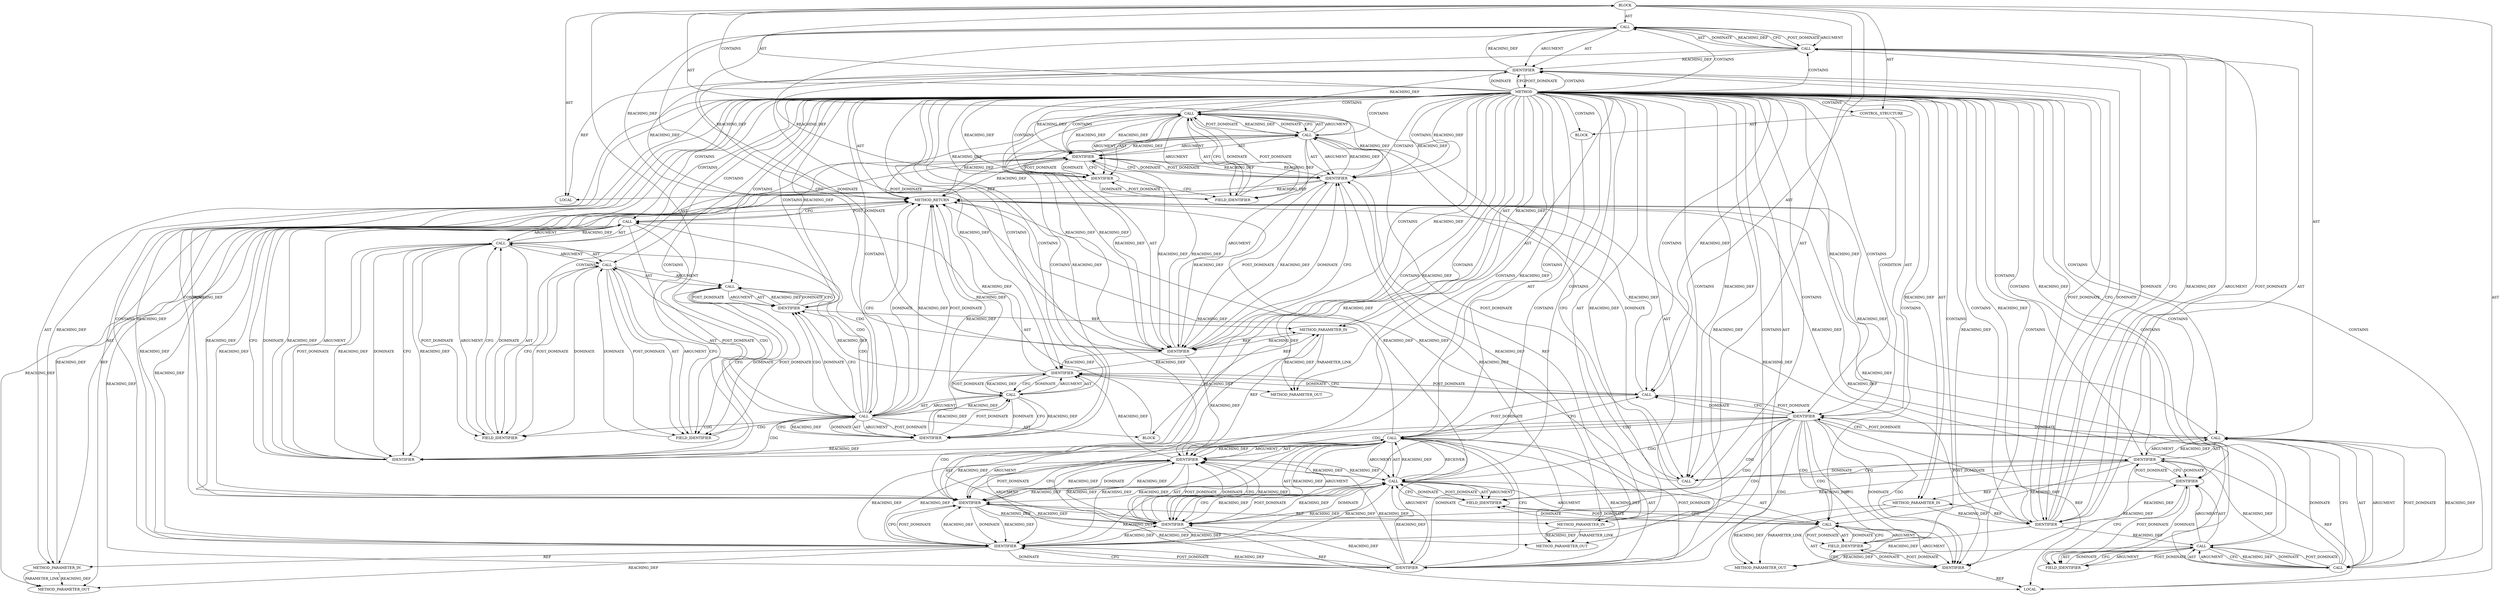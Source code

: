 digraph {
  2665 [label=BLOCK ORDER=5 ARGUMENT_INDEX=-1 CODE="{
	struct tls_offload_context_rx *rx_ctx = tls_offload_ctx_rx(tls_ctx);
	struct net_device *netdev;

	trace_tls_device_rx_resync_send(sk, seq, rcd_sn, rx_ctx->resync_type);
	rcu_read_lock();
	netdev = rcu_dereference(tls_ctx->netdev);
	if (netdev)
		netdev->tlsdev_ops->tls_dev_resync(netdev, sk, seq, rcd_sn,
						   TLS_OFFLOAD_CTX_DIR_RX);
	rcu_read_unlock();
	TLS_INC_STATS(sock_net(sk), LINUX_MIB_TLSRXDEVICERESYNC);
}" COLUMN_NUMBER=1 LINE_NUMBER=698 TYPE_FULL_NAME="void"]
  2703 [label=IDENTIFIER ORDER=1 ARGUMENT_INDEX=1 CODE="sk" COLUMN_NUMBER=2 LINE_NUMBER=709 TYPE_FULL_NAME="sock*" NAME="sk"]
  2667 [label=CALL ORDER=2 ARGUMENT_INDEX=-1 CODE="*rx_ctx = tls_offload_ctx_rx(tls_ctx)" COLUMN_NUMBER=32 METHOD_FULL_NAME="<operator>.assignment" LINE_NUMBER=699 TYPE_FULL_NAME="<empty>" DISPATCH_TYPE="STATIC_DISPATCH" SIGNATURE="" NAME="<operator>.assignment"]
  2660 [label=METHOD COLUMN_NUMBER=1 LINE_NUMBER=696 COLUMN_NUMBER_END=1 IS_EXTERNAL=false SIGNATURE="void tls_device_resync_rx (tls_context*,sock*,u32,u8*)" NAME="tls_device_resync_rx" AST_PARENT_TYPE="TYPE_DECL" AST_PARENT_FULL_NAME="tls_device.c:<global>" ORDER=32 CODE="static void tls_device_resync_rx(struct tls_context *tls_ctx,
				 struct sock *sk, u32 seq, u8 *rcd_sn)
{
	struct tls_offload_context_rx *rx_ctx = tls_offload_ctx_rx(tls_ctx);
	struct net_device *netdev;

	trace_tls_device_rx_resync_send(sk, seq, rcd_sn, rx_ctx->resync_type);
	rcu_read_lock();
	netdev = rcu_dereference(tls_ctx->netdev);
	if (netdev)
		netdev->tlsdev_ops->tls_dev_resync(netdev, sk, seq, rcd_sn,
						   TLS_OFFLOAD_CTX_DIR_RX);
	rcu_read_unlock();
	TLS_INC_STATS(sock_net(sk), LINUX_MIB_TLSRXDEVICERESYNC);
}" FULL_NAME="tls_device_resync_rx" LINE_NUMBER_END=709 FILENAME="tls_device.c"]
  2669 [label=CALL ORDER=2 ARGUMENT_INDEX=2 CODE="tls_offload_ctx_rx(tls_ctx)" COLUMN_NUMBER=42 METHOD_FULL_NAME="tls_offload_ctx_rx" LINE_NUMBER=699 TYPE_FULL_NAME="<empty>" DISPATCH_TYPE="STATIC_DISPATCH" SIGNATURE="" NAME="tls_offload_ctx_rx"]
  21339 [label=METHOD_PARAMETER_OUT ORDER=1 CODE="struct tls_context *tls_ctx" IS_VARIADIC=false COLUMN_NUMBER=34 LINE_NUMBER=696 TYPE_FULL_NAME="tls_context*" EVALUATION_STRATEGY="BY_VALUE" INDEX=1 NAME="tls_ctx"]
  2661 [label=METHOD_PARAMETER_IN ORDER=1 CODE="struct tls_context *tls_ctx" IS_VARIADIC=false COLUMN_NUMBER=34 LINE_NUMBER=696 TYPE_FULL_NAME="tls_context*" EVALUATION_STRATEGY="BY_VALUE" INDEX=1 NAME="tls_ctx"]
  2707 [label=CALL ORDER=1 ARGUMENT_INDEX=1 CODE="(sock_net(sk))->mib.tls_statistics" COLUMN_NUMBER=2 METHOD_FULL_NAME="<operator>.fieldAccess" LINE_NUMBER=709 TYPE_FULL_NAME="<empty>" DISPATCH_TYPE="STATIC_DISPATCH" SIGNATURE="" NAME="<operator>.fieldAccess"]
  2693 [label=FIELD_IDENTIFIER ORDER=2 ARGUMENT_INDEX=2 CODE="tlsdev_ops" COLUMN_NUMBER=3 LINE_NUMBER=706 CANONICAL_NAME="tlsdev_ops"]
  2696 [label=IDENTIFIER ORDER=3 ARGUMENT_INDEX=2 CODE="sk" COLUMN_NUMBER=46 LINE_NUMBER=706 TYPE_FULL_NAME="sock*" NAME="sk"]
  2672 [label=CALL ORDER=4 ARGUMENT_INDEX=-1 CODE="trace_tls_device_rx_resync_send(sk, seq, rcd_sn, rx_ctx->resync_type)" COLUMN_NUMBER=2 METHOD_FULL_NAME="trace_tls_device_rx_resync_send" LINE_NUMBER=702 TYPE_FULL_NAME="<empty>" DISPATCH_TYPE="STATIC_DISPATCH" SIGNATURE="" NAME="trace_tls_device_rx_resync_send"]
  2688 [label=BLOCK ORDER=2 ARGUMENT_INDEX=-1 CODE="<empty>" COLUMN_NUMBER=3 LINE_NUMBER=706 TYPE_FULL_NAME="void"]
  2675 [label=IDENTIFIER ORDER=3 ARGUMENT_INDEX=3 CODE="rcd_sn" COLUMN_NUMBER=43 LINE_NUMBER=702 TYPE_FULL_NAME="u8*" NAME="rcd_sn"]
  2710 [label=IDENTIFIER ORDER=1 ARGUMENT_INDEX=1 CODE="sk" COLUMN_NUMBER=2 LINE_NUMBER=709 TYPE_FULL_NAME="sock*" NAME="sk"]
  2706 [label=CALL ORDER=1 ARGUMENT_INDEX=1 CODE="SNMP_INC_STATS((sock_net(sk))->mib.tls_statistics, LINUX_MIB_TLSRXDEVICERESYNC)" COLUMN_NUMBER=2 METHOD_FULL_NAME="SNMP_INC_STATS" LINE_NUMBER=709 TYPE_FULL_NAME="<empty>" DISPATCH_TYPE="STATIC_DISPATCH" SIGNATURE="" NAME="SNMP_INC_STATS"]
  2670 [label=IDENTIFIER ORDER=1 ARGUMENT_INDEX=1 CODE="tls_ctx" COLUMN_NUMBER=61 LINE_NUMBER=699 TYPE_FULL_NAME="tls_context*" NAME="tls_ctx"]
  2697 [label=IDENTIFIER ORDER=4 ARGUMENT_INDEX=3 CODE="seq" COLUMN_NUMBER=50 LINE_NUMBER=706 TYPE_FULL_NAME="u32" NAME="seq"]
  2674 [label=IDENTIFIER ORDER=2 ARGUMENT_INDEX=2 CODE="seq" COLUMN_NUMBER=38 LINE_NUMBER=702 TYPE_FULL_NAME="u32" NAME="seq"]
  2713 [label=IDENTIFIER ORDER=2 ARGUMENT_INDEX=2 CODE="LINUX_MIB_TLSRXDEVICERESYNC" COLUMN_NUMBER=2 LINE_NUMBER=709 TYPE_FULL_NAME="ANY" NAME="LINUX_MIB_TLSRXDEVICERESYNC"]
  2663 [label=METHOD_PARAMETER_IN ORDER=3 CODE="u32 seq" IS_VARIADIC=false COLUMN_NUMBER=23 LINE_NUMBER=697 TYPE_FULL_NAME="u32" EVALUATION_STRATEGY="BY_VALUE" INDEX=3 NAME="seq"]
  21342 [label=METHOD_PARAMETER_OUT ORDER=4 CODE="u8 *rcd_sn" IS_VARIADIC=false COLUMN_NUMBER=32 LINE_NUMBER=697 TYPE_FULL_NAME="u8*" EVALUATION_STRATEGY="BY_VALUE" INDEX=4 NAME="rcd_sn"]
  2685 [label=FIELD_IDENTIFIER ORDER=2 ARGUMENT_INDEX=2 CODE="netdev" COLUMN_NUMBER=27 LINE_NUMBER=704 CANONICAL_NAME="netdev"]
  2664 [label=METHOD_PARAMETER_IN ORDER=4 CODE="u8 *rcd_sn" IS_VARIADIC=false COLUMN_NUMBER=32 LINE_NUMBER=697 TYPE_FULL_NAME="u8*" EVALUATION_STRATEGY="BY_VALUE" INDEX=4 NAME="rcd_sn"]
  2704 [label=IDENTIFIER ORDER=2 ARGUMENT_INDEX=2 CODE="LINUX_MIB_TLSRXDEVICERESYNC" COLUMN_NUMBER=2 LINE_NUMBER=709 TYPE_FULL_NAME="ANY" NAME="LINUX_MIB_TLSRXDEVICERESYNC"]
  2673 [label=IDENTIFIER ORDER=1 ARGUMENT_INDEX=1 CODE="sk" COLUMN_NUMBER=34 LINE_NUMBER=702 TYPE_FULL_NAME="sock*" NAME="sk"]
  2681 [label=IDENTIFIER ORDER=1 ARGUMENT_INDEX=1 CODE="netdev" COLUMN_NUMBER=2 LINE_NUMBER=704 TYPE_FULL_NAME="net_device*" NAME="netdev"]
  2666 [label=LOCAL ORDER=1 CODE="struct tls_offload_context_rx* rx_ctx" COLUMN_NUMBER=32 LINE_NUMBER=699 TYPE_FULL_NAME="tls_offload_context_rx*" NAME="rx_ctx"]
  2702 [label=CALL ORDER=1 ARGUMENT_INDEX=1 CODE="sock_net(sk)" COLUMN_NUMBER=2 METHOD_FULL_NAME="sock_net" LINE_NUMBER=709 TYPE_FULL_NAME="<empty>" DISPATCH_TYPE="STATIC_DISPATCH" SIGNATURE="" NAME="sock_net"]
  2714 [label=METHOD_RETURN ORDER=6 CODE="RET" COLUMN_NUMBER=1 LINE_NUMBER=696 TYPE_FULL_NAME="void" EVALUATION_STRATEGY="BY_VALUE"]
  2709 [label=CALL ORDER=1 ARGUMENT_INDEX=1 CODE="sock_net(sk)" COLUMN_NUMBER=2 METHOD_FULL_NAME="sock_net" LINE_NUMBER=709 TYPE_FULL_NAME="<empty>" DISPATCH_TYPE="STATIC_DISPATCH" SIGNATURE="" NAME="sock_net"]
  21341 [label=METHOD_PARAMETER_OUT ORDER=3 CODE="u32 seq" IS_VARIADIC=false COLUMN_NUMBER=23 LINE_NUMBER=697 TYPE_FULL_NAME="u32" EVALUATION_STRATEGY="BY_VALUE" INDEX=3 NAME="seq"]
  2671 [label=LOCAL ORDER=3 CODE="struct net_device* netdev" COLUMN_NUMBER=20 LINE_NUMBER=700 TYPE_FULL_NAME="net_device*" NAME="netdev"]
  2684 [label=IDENTIFIER ORDER=1 ARGUMENT_INDEX=1 CODE="tls_ctx" COLUMN_NUMBER=27 LINE_NUMBER=704 TYPE_FULL_NAME="tls_context*" NAME="tls_ctx"]
  2682 [label=CALL ORDER=2 ARGUMENT_INDEX=2 CODE="rcu_dereference(tls_ctx->netdev)" COLUMN_NUMBER=11 METHOD_FULL_NAME="rcu_dereference" LINE_NUMBER=704 TYPE_FULL_NAME="<empty>" DISPATCH_TYPE="STATIC_DISPATCH" SIGNATURE="" NAME="rcu_dereference"]
  2679 [label=CALL ORDER=5 ARGUMENT_INDEX=-1 CODE="rcu_read_lock()" COLUMN_NUMBER=2 METHOD_FULL_NAME="rcu_read_lock" LINE_NUMBER=703 TYPE_FULL_NAME="<empty>" DISPATCH_TYPE="STATIC_DISPATCH" SIGNATURE="" NAME="rcu_read_lock"]
  2698 [label=IDENTIFIER ORDER=5 ARGUMENT_INDEX=4 CODE="rcd_sn" COLUMN_NUMBER=55 LINE_NUMBER=706 TYPE_FULL_NAME="u8*" NAME="rcd_sn"]
  2701 [label=CALL ORDER=9 ARGUMENT_INDEX=-1 CODE="TLS_INC_STATS(sock_net(sk), LINUX_MIB_TLSRXDEVICERESYNC)" COLUMN_NUMBER=2 METHOD_FULL_NAME="tls.h:49:50:TLS_INC_STATS:2" LINE_NUMBER=709 TYPE_FULL_NAME="ANY" DISPATCH_TYPE="INLINED" SIGNATURE="" NAME="TLS_INC_STATS"]
  2711 [label=FIELD_IDENTIFIER ORDER=2 ARGUMENT_INDEX=2 CODE="mib" COLUMN_NUMBER=2 LINE_NUMBER=709 CANONICAL_NAME="mib"]
  2686 [label=CONTROL_STRUCTURE CONTROL_STRUCTURE_TYPE="IF" ORDER=7 PARSER_TYPE_NAME="CASTIfStatement" ARGUMENT_INDEX=-1 CODE="if (netdev)" COLUMN_NUMBER=2 LINE_NUMBER=705]
  2662 [label=METHOD_PARAMETER_IN ORDER=2 CODE="struct sock *sk" IS_VARIADIC=false COLUMN_NUMBER=6 LINE_NUMBER=697 TYPE_FULL_NAME="sock*" EVALUATION_STRATEGY="BY_VALUE" INDEX=2 NAME="sk"]
  21340 [label=METHOD_PARAMETER_OUT ORDER=2 CODE="struct sock *sk" IS_VARIADIC=false COLUMN_NUMBER=6 LINE_NUMBER=697 TYPE_FULL_NAME="sock*" EVALUATION_STRATEGY="BY_VALUE" INDEX=2 NAME="sk"]
  2692 [label=IDENTIFIER ORDER=1 ARGUMENT_INDEX=1 CODE="netdev" COLUMN_NUMBER=3 LINE_NUMBER=706 TYPE_FULL_NAME="net_device*" NAME="netdev"]
  2668 [label=IDENTIFIER ORDER=1 ARGUMENT_INDEX=1 CODE="rx_ctx" COLUMN_NUMBER=33 LINE_NUMBER=699 TYPE_FULL_NAME="tls_offload_context_rx*" NAME="rx_ctx"]
  2712 [label=FIELD_IDENTIFIER ORDER=2 ARGUMENT_INDEX=2 CODE="tls_statistics" COLUMN_NUMBER=2 LINE_NUMBER=709 CANONICAL_NAME="tls_statistics"]
  2677 [label=IDENTIFIER ORDER=1 ARGUMENT_INDEX=1 CODE="rx_ctx" COLUMN_NUMBER=51 LINE_NUMBER=702 TYPE_FULL_NAME="tls_offload_context_rx*" NAME="rx_ctx"]
  2695 [label=IDENTIFIER ORDER=2 ARGUMENT_INDEX=1 CODE="netdev" COLUMN_NUMBER=38 LINE_NUMBER=706 TYPE_FULL_NAME="net_device*" NAME="netdev"]
  2691 [label=CALL ORDER=1 ARGUMENT_INDEX=1 CODE="netdev->tlsdev_ops" COLUMN_NUMBER=3 METHOD_FULL_NAME="<operator>.indirectFieldAccess" LINE_NUMBER=706 TYPE_FULL_NAME="<empty>" DISPATCH_TYPE="STATIC_DISPATCH" SIGNATURE="" NAME="<operator>.indirectFieldAccess"]
  2680 [label=CALL ORDER=6 ARGUMENT_INDEX=-1 CODE="netdev = rcu_dereference(tls_ctx->netdev)" COLUMN_NUMBER=2 METHOD_FULL_NAME="<operator>.assignment" LINE_NUMBER=704 TYPE_FULL_NAME="<empty>" DISPATCH_TYPE="STATIC_DISPATCH" SIGNATURE="" NAME="<operator>.assignment"]
  2694 [label=FIELD_IDENTIFIER ORDER=2 ARGUMENT_INDEX=2 CODE="tls_dev_resync" COLUMN_NUMBER=3 LINE_NUMBER=706 CANONICAL_NAME="tls_dev_resync"]
  2676 [label=CALL ORDER=4 ARGUMENT_INDEX=4 CODE="rx_ctx->resync_type" COLUMN_NUMBER=51 METHOD_FULL_NAME="<operator>.indirectFieldAccess" LINE_NUMBER=702 TYPE_FULL_NAME="<empty>" DISPATCH_TYPE="STATIC_DISPATCH" SIGNATURE="" NAME="<operator>.indirectFieldAccess"]
  2687 [label=IDENTIFIER ORDER=1 ARGUMENT_INDEX=-1 CODE="netdev" COLUMN_NUMBER=6 LINE_NUMBER=705 TYPE_FULL_NAME="net_device*" NAME="netdev"]
  2683 [label=CALL ORDER=1 ARGUMENT_INDEX=1 CODE="tls_ctx->netdev" COLUMN_NUMBER=27 METHOD_FULL_NAME="<operator>.indirectFieldAccess" LINE_NUMBER=704 TYPE_FULL_NAME="<empty>" DISPATCH_TYPE="STATIC_DISPATCH" SIGNATURE="" NAME="<operator>.indirectFieldAccess"]
  2708 [label=CALL ORDER=1 ARGUMENT_INDEX=1 CODE="(sock_net(sk))->mib" COLUMN_NUMBER=2 METHOD_FULL_NAME="<operator>.indirectFieldAccess" LINE_NUMBER=709 TYPE_FULL_NAME="<empty>" DISPATCH_TYPE="STATIC_DISPATCH" SIGNATURE="" NAME="<operator>.indirectFieldAccess"]
  2700 [label=CALL ORDER=8 ARGUMENT_INDEX=-1 CODE="rcu_read_unlock()" COLUMN_NUMBER=2 METHOD_FULL_NAME="rcu_read_unlock" LINE_NUMBER=708 TYPE_FULL_NAME="<empty>" DISPATCH_TYPE="STATIC_DISPATCH" SIGNATURE="" NAME="rcu_read_unlock"]
  2699 [label=IDENTIFIER ORDER=6 ARGUMENT_INDEX=5 CODE="TLS_OFFLOAD_CTX_DIR_RX" COLUMN_NUMBER=10 LINE_NUMBER=707 TYPE_FULL_NAME="ANY" NAME="TLS_OFFLOAD_CTX_DIR_RX"]
  2705 [label=BLOCK ORDER=3 ARGUMENT_INDEX=1 CODE="<empty>" TYPE_FULL_NAME="void"]
  2678 [label=FIELD_IDENTIFIER ORDER=2 ARGUMENT_INDEX=2 CODE="resync_type" COLUMN_NUMBER=51 LINE_NUMBER=702 CANONICAL_NAME="resync_type"]
  2690 [label=CALL ORDER=1 ARGUMENT_INDEX=0 CODE="netdev->tlsdev_ops->tls_dev_resync" COLUMN_NUMBER=3 METHOD_FULL_NAME="<operator>.indirectFieldAccess" LINE_NUMBER=706 TYPE_FULL_NAME="<empty>" DISPATCH_TYPE="STATIC_DISPATCH" SIGNATURE="" NAME="<operator>.indirectFieldAccess"]
  2689 [label=CALL ORDER=1 ARGUMENT_INDEX=1 CODE="netdev->tlsdev_ops->tls_dev_resync(netdev, sk, seq, rcd_sn,
						   TLS_OFFLOAD_CTX_DIR_RX)" COLUMN_NUMBER=3 METHOD_FULL_NAME="tls_dev_resync" LINE_NUMBER=706 TYPE_FULL_NAME="<empty>" DISPATCH_TYPE="STATIC_DISPATCH" SIGNATURE="" NAME="tls_dev_resync"]
  2660 -> 2677 [label=REACHING_DEF VARIABLE=""]
  2664 -> 2675 [label=REACHING_DEF VARIABLE="rcd_sn"]
  2660 -> 2698 [label=REACHING_DEF VARIABLE=""]
  2660 -> 2678 [label=CONTAINS ]
  2660 -> 2711 [label=CONTAINS ]
  2679 -> 2681 [label=CFG ]
  2684 -> 2681 [label=POST_DOMINATE ]
  2694 -> 2691 [label=POST_DOMINATE ]
  2660 -> 2679 [label=REACHING_DEF VARIABLE=""]
  2686 -> 2687 [label=AST ]
  2687 -> 2680 [label=POST_DOMINATE ]
  2701 -> 2705 [label=AST ]
  2699 -> 2696 [label=REACHING_DEF VARIABLE="TLS_OFFLOAD_CTX_DIR_RX"]
  2669 -> 2667 [label=DOMINATE ]
  2662 -> 21340 [label=PARAMETER_LINK ]
  2693 -> 2692 [label=POST_DOMINATE ]
  2683 -> 21339 [label=REACHING_DEF VARIABLE="tls_ctx->netdev"]
  2694 -> 2690 [label=CFG ]
  2673 -> 2672 [label=REACHING_DEF VARIABLE="sk"]
  2695 -> 2690 [label=REACHING_DEF VARIABLE="netdev"]
  2681 -> 2680 [label=REACHING_DEF VARIABLE="netdev"]
  2701 -> 2702 [label=AST ]
  2660 -> 2695 [label=REACHING_DEF VARIABLE=""]
  2680 -> 2714 [label=REACHING_DEF VARIABLE="netdev = rcu_dereference(tls_ctx->netdev)"]
  2675 -> 2674 [label=POST_DOMINATE ]
  2680 -> 2681 [label=AST ]
  2687 -> 2695 [label=CDG ]
  2692 -> 2693 [label=CFG ]
  2675 -> 2674 [label=REACHING_DEF VARIABLE="rcd_sn"]
  2668 -> 2666 [label=REF ]
  2660 -> 2670 [label=CONTAINS ]
  2707 -> 2706 [label=REACHING_DEF VARIABLE="(sock_net(sk))->mib.tls_statistics"]
  2681 -> 2684 [label=CFG ]
  2702 -> 2704 [label=CFG ]
  2714 -> 2706 [label=POST_DOMINATE ]
  2696 -> 2697 [label=CFG ]
  2682 -> 2683 [label=POST_DOMINATE ]
  2660 -> 2689 [label=CONTAINS ]
  2691 -> 2694 [label=CFG ]
  2695 -> 2697 [label=REACHING_DEF VARIABLE="netdev"]
  2670 -> 2669 [label=DOMINATE ]
  2676 -> 2677 [label=AST ]
  2674 -> 21341 [label=REACHING_DEF VARIABLE="seq"]
  2673 -> 2703 [label=REACHING_DEF VARIABLE="sk"]
  2704 -> 2702 [label=REACHING_DEF VARIABLE="LINUX_MIB_TLSRXDEVICERESYNC"]
  2663 -> 21341 [label=PARAMETER_LINK ]
  2706 -> 2707 [label=AST ]
  2708 -> 2711 [label=ARGUMENT ]
  2670 -> 2683 [label=REACHING_DEF VARIABLE="tls_ctx"]
  2708 -> 2709 [label=AST ]
  2691 -> 2692 [label=AST ]
  2696 -> 2690 [label=REACHING_DEF VARIABLE="sk"]
  2689 -> 2690 [label=AST ]
  2660 -> 2700 [label=REACHING_DEF VARIABLE=""]
  2682 -> 2683 [label=AST ]
  2706 -> 2714 [label=CFG ]
  2660 -> 2686 [label=CONTAINS ]
  2707 -> 2712 [label=AST ]
  2689 -> 2714 [label=REACHING_DEF VARIABLE="netdev->tlsdev_ops->tls_dev_resync(netdev, sk, seq, rcd_sn,
						   TLS_OFFLOAD_CTX_DIR_RX)"]
  2660 -> 2675 [label=CONTAINS ]
  2660 -> 2696 [label=CONTAINS ]
  2706 -> 2713 [label=ARGUMENT ]
  2676 -> 2672 [label=REACHING_DEF VARIABLE="rx_ctx->resync_type"]
  2706 -> 2713 [label=AST ]
  2660 -> 2664 [label=REACHING_DEF VARIABLE=""]
  2674 -> 2675 [label=REACHING_DEF VARIABLE="seq"]
  2687 -> 2700 [label=DOMINATE ]
  2672 -> 2676 [label=AST ]
  2669 -> 2667 [label=REACHING_DEF VARIABLE="tls_offload_ctx_rx(tls_ctx)"]
  2667 -> 2668 [label=AST ]
  2712 -> 2708 [label=POST_DOMINATE ]
  2687 -> 2700 [label=CFG ]
  2660 -> 2709 [label=CONTAINS ]
  2660 -> 2680 [label=CONTAINS ]
  2660 -> 2704 [label=CONTAINS ]
  2660 -> 2683 [label=CONTAINS ]
  2704 -> 2702 [label=POST_DOMINATE ]
  2697 -> 2698 [label=DOMINATE ]
  2692 -> 2671 [label=REF ]
  2660 -> 2697 [label=CONTAINS ]
  2660 -> 2668 [label=CONTAINS ]
  2677 -> 2675 [label=POST_DOMINATE ]
  2660 -> 2676 [label=CONTAINS ]
  2689 -> 2699 [label=ARGUMENT ]
  2701 -> 2704 [label=POST_DOMINATE ]
  2665 -> 2700 [label=AST ]
  2693 -> 2691 [label=DOMINATE ]
  2669 -> 2670 [label=ARGUMENT ]
  2660 -> 2703 [label=CONTAINS ]
  2681 -> 2692 [label=REACHING_DEF VARIABLE="netdev"]
  2660 -> 2705 [label=CONTAINS ]
  2680 -> 2687 [label=DOMINATE ]
  2713 -> 2707 [label=POST_DOMINATE ]
  2696 -> 2695 [label=REACHING_DEF VARIABLE="sk"]
  2674 -> 2675 [label=CFG ]
  2664 -> 21342 [label=REACHING_DEF VARIABLE="rcd_sn"]
  2675 -> 2698 [label=REACHING_DEF VARIABLE="rcd_sn"]
  2660 -> 2663 [label=AST ]
  2660 -> 2713 [label=REACHING_DEF VARIABLE=""]
  2690 -> 2695 [label=CFG ]
  2676 -> 2672 [label=DOMINATE ]
  2707 -> 2712 [label=POST_DOMINATE ]
  2689 -> 2695 [label=ARGUMENT ]
  2704 -> 2701 [label=CFG ]
  2660 -> 2692 [label=CONTAINS ]
  2681 -> 2684 [label=DOMINATE ]
  2703 -> 2702 [label=REACHING_DEF VARIABLE="sk"]
  2675 -> 2714 [label=REACHING_DEF VARIABLE="rcd_sn"]
  2699 -> 2697 [label=REACHING_DEF VARIABLE="TLS_OFFLOAD_CTX_DIR_RX"]
  2696 -> 2703 [label=REACHING_DEF VARIABLE="sk"]
  2689 -> 2696 [label=ARGUMENT ]
  2699 -> 2689 [label=DOMINATE ]
  2700 -> 2714 [label=REACHING_DEF VARIABLE="rcu_read_unlock()"]
  2672 -> 2674 [label=AST ]
  2670 -> 2714 [label=REACHING_DEF VARIABLE="tls_ctx"]
  2685 -> 2684 [label=POST_DOMINATE ]
  2667 -> 2673 [label=CFG ]
  2676 -> 2674 [label=REACHING_DEF VARIABLE="rx_ctx->resync_type"]
  2660 -> 2674 [label=REACHING_DEF VARIABLE=""]
  2661 -> 2670 [label=REACHING_DEF VARIABLE="tls_ctx"]
  2714 -> 2701 [label=POST_DOMINATE ]
  2673 -> 2675 [label=REACHING_DEF VARIABLE="sk"]
  2675 -> 2664 [label=REF ]
  2690 -> 2697 [label=REACHING_DEF VARIABLE="netdev->tlsdev_ops->tls_dev_resync"]
  2697 -> 2689 [label=REACHING_DEF VARIABLE="seq"]
  2670 -> 2684 [label=REACHING_DEF VARIABLE="tls_ctx"]
  2662 -> 21340 [label=REACHING_DEF VARIABLE="sk"]
  2660 -> 2690 [label=CONTAINS ]
  2660 -> 2665 [label=CONTAINS ]
  2676 -> 2672 [label=CFG ]
  2702 -> 2703 [label=ARGUMENT ]
  2703 -> 2702 [label=CFG ]
  2687 -> 2693 [label=CDG ]
  2683 -> 2682 [label=CFG ]
  2676 -> 2678 [label=POST_DOMINATE ]
  2712 -> 2707 [label=CFG ]
  2679 -> 2714 [label=REACHING_DEF VARIABLE="rcu_read_lock()"]
  2695 -> 2714 [label=REACHING_DEF VARIABLE="netdev"]
  2698 -> 2697 [label=POST_DOMINATE ]
  2667 -> 2673 [label=DOMINATE ]
  2687 -> 2671 [label=REF ]
  2695 -> 2696 [label=DOMINATE ]
  2687 -> 2692 [label=DOMINATE ]
  2684 -> 2685 [label=CFG ]
  2698 -> 2696 [label=REACHING_DEF VARIABLE="rcd_sn"]
  2684 -> 2685 [label=DOMINATE ]
  2683 -> 2685 [label=ARGUMENT ]
  2660 -> 2665 [label=AST ]
  2660 -> 2699 [label=REACHING_DEF VARIABLE=""]
  2713 -> 2706 [label=CFG ]
  2687 -> 2699 [label=CDG ]
  2674 -> 2714 [label=REACHING_DEF VARIABLE="seq"]
  2682 -> 2680 [label=REACHING_DEF VARIABLE="rcu_dereference(tls_ctx->netdev)"]
  2689 -> 2690 [label=RECEIVER ]
  2704 -> 2714 [label=REACHING_DEF VARIABLE="LINUX_MIB_TLSRXDEVICERESYNC"]
  2673 -> 2674 [label=DOMINATE ]
  2702 -> 2701 [label=REACHING_DEF VARIABLE="sock_net(sk)"]
  2665 -> 2701 [label=AST ]
  2695 -> 2698 [label=REACHING_DEF VARIABLE="netdev"]
  2711 -> 2708 [label=CFG ]
  2709 -> 2711 [label=CFG ]
  2689 -> 2699 [label=AST ]
  2689 -> 2697 [label=ARGUMENT ]
  2660 -> 2697 [label=REACHING_DEF VARIABLE=""]
  2697 -> 2698 [label=REACHING_DEF VARIABLE="seq"]
  2660 -> 2712 [label=CONTAINS ]
  2660 -> 21342 [label=AST ]
  2660 -> 2670 [label=REACHING_DEF VARIABLE=""]
  2696 -> 2689 [label=REACHING_DEF VARIABLE="sk"]
  2674 -> 2663 [label=REF ]
  2699 -> 2690 [label=REACHING_DEF VARIABLE="TLS_OFFLOAD_CTX_DIR_RX"]
  2690 -> 2695 [label=REACHING_DEF VARIABLE="netdev->tlsdev_ops->tls_dev_resync"]
  2670 -> 21339 [label=REACHING_DEF VARIABLE="tls_ctx"]
  2667 -> 2669 [label=POST_DOMINATE ]
  2703 -> 2700 [label=POST_DOMINATE ]
  2683 -> 2684 [label=ARGUMENT ]
  2660 -> 2685 [label=CONTAINS ]
  2670 -> 2669 [label=CFG ]
  2701 -> 2714 [label=CFG ]
  2667 -> 2669 [label=ARGUMENT ]
  2697 -> 2698 [label=CFG ]
  2683 -> 2685 [label=POST_DOMINATE ]
  2660 -> 2673 [label=REACHING_DEF VARIABLE=""]
  2704 -> 2701 [label=REACHING_DEF VARIABLE="LINUX_MIB_TLSRXDEVICERESYNC"]
  2660 -> 2669 [label=CONTAINS ]
  2696 -> 2697 [label=REACHING_DEF VARIABLE="sk"]
  2673 -> 2676 [label=REACHING_DEF VARIABLE="sk"]
  2672 -> 2675 [label=ARGUMENT ]
  2701 -> 2710 [label=CDG ]
  2660 -> 2701 [label=CONTAINS ]
  2690 -> 2691 [label=ARGUMENT ]
  2668 -> 2667 [label=REACHING_DEF VARIABLE="rx_ctx"]
  2660 -> 2662 [label=AST ]
  2660 -> 21341 [label=AST ]
  2701 -> 2710 [label=DOMINATE ]
  2680 -> 2682 [label=AST ]
  2676 -> 2673 [label=REACHING_DEF VARIABLE="rx_ctx->resync_type"]
  2701 -> 2714 [label=DOMINATE ]
  2672 -> 2676 [label=ARGUMENT ]
  2687 -> 2692 [label=CDG ]
  2682 -> 2681 [label=REACHING_DEF VARIABLE="rcu_dereference(tls_ctx->netdev)"]
  2677 -> 2678 [label=CFG ]
  2660 -> 2674 [label=CONTAINS ]
  2699 -> 2714 [label=REACHING_DEF VARIABLE="TLS_OFFLOAD_CTX_DIR_RX"]
  2687 -> 2694 [label=CDG ]
  2665 -> 2672 [label=AST ]
  2660 -> 2692 [label=REACHING_DEF VARIABLE=""]
  2683 -> 2714 [label=REACHING_DEF VARIABLE="tls_ctx->netdev"]
  2696 -> 2695 [label=POST_DOMINATE ]
  2665 -> 2680 [label=AST ]
  2670 -> 2668 [label=POST_DOMINATE ]
  2665 -> 2686 [label=AST ]
  2660 -> 2703 [label=REACHING_DEF VARIABLE=""]
  2680 -> 2682 [label=ARGUMENT ]
  2697 -> 2696 [label=REACHING_DEF VARIABLE="seq"]
  2673 -> 2696 [label=REACHING_DEF VARIABLE="sk"]
  2675 -> 21342 [label=REACHING_DEF VARIABLE="rcd_sn"]
  2686 -> 2688 [label=AST ]
  2690 -> 2689 [label=REACHING_DEF VARIABLE="netdev->tlsdev_ops->tls_dev_resync"]
  2660 -> 2662 [label=REACHING_DEF VARIABLE=""]
  2661 -> 21339 [label=PARAMETER_LINK ]
  2707 -> 2708 [label=ARGUMENT ]
  2697 -> 2663 [label=REF ]
  2713 -> 2707 [label=REACHING_DEF VARIABLE="LINUX_MIB_TLSRXDEVICERESYNC"]
  2672 -> 2673 [label=AST ]
  2691 -> 2693 [label=ARGUMENT ]
  2665 -> 2667 [label=AST ]
  2695 -> 2690 [label=POST_DOMINATE ]
  2698 -> 21342 [label=REACHING_DEF VARIABLE="rcd_sn"]
  2683 -> 2682 [label=DOMINATE ]
  2703 -> 2702 [label=DOMINATE ]
  2682 -> 2680 [label=DOMINATE ]
  2660 -> 2675 [label=REACHING_DEF VARIABLE=""]
  2690 -> 2691 [label=AST ]
  2680 -> 2681 [label=ARGUMENT ]
  2678 -> 2676 [label=CFG ]
  2660 -> 2687 [label=REACHING_DEF VARIABLE=""]
  2710 -> 2662 [label=REF ]
  2675 -> 2676 [label=REACHING_DEF VARIABLE="rcd_sn"]
  2660 -> 2708 [label=CONTAINS ]
  2669 -> 2714 [label=REACHING_DEF VARIABLE="tls_offload_ctx_rx(tls_ctx)"]
  2660 -> 2707 [label=CONTAINS ]
  2669 -> 2667 [label=CFG ]
  2703 -> 2714 [label=REACHING_DEF VARIABLE="sk"]
  2701 -> 2704 [label=AST ]
  2690 -> 2695 [label=DOMINATE ]
  2679 -> 2672 [label=POST_DOMINATE ]
  2665 -> 2666 [label=AST ]
  2690 -> 2696 [label=REACHING_DEF VARIABLE="netdev->tlsdev_ops->tls_dev_resync"]
  2670 -> 2661 [label=REF ]
  2675 -> 2677 [label=DOMINATE ]
  2660 -> 2661 [label=REACHING_DEF VARIABLE=""]
  2660 -> 2699 [label=CONTAINS ]
  2709 -> 2710 [label=POST_DOMINATE ]
  2705 -> 2706 [label=AST ]
  2660 -> 2673 [label=CONTAINS ]
  2703 -> 2662 [label=REF ]
  2664 -> 21342 [label=PARAMETER_LINK ]
  2683 -> 2684 [label=AST ]
  2696 -> 2698 [label=REACHING_DEF VARIABLE="sk"]
  2660 -> 2702 [label=CONTAINS ]
  2687 -> 2690 [label=CDG ]
  2673 -> 2674 [label=CFG ]
  2701 -> 2713 [label=CDG ]
  2660 -> 21339 [label=AST ]
  2711 -> 2708 [label=DOMINATE ]
  2710 -> 2709 [label=REACHING_DEF VARIABLE="sk"]
  2701 -> 2712 [label=CDG ]
  2689 -> 2698 [label=AST ]
  2669 -> 2670 [label=POST_DOMINATE ]
  2660 -> 2672 [label=CONTAINS ]
  2689 -> 2700 [label=CFG ]
  2698 -> 2690 [label=REACHING_DEF VARIABLE="rcd_sn"]
  2698 -> 2695 [label=REACHING_DEF VARIABLE="rcd_sn"]
  2660 -> 2691 [label=CONTAINS ]
  2695 -> 2696 [label=CFG ]
  2690 -> 2698 [label=REACHING_DEF VARIABLE="netdev->tlsdev_ops->tls_dev_resync"]
  2660 -> 2704 [label=REACHING_DEF VARIABLE=""]
  2698 -> 2699 [label=DOMINATE ]
  2700 -> 2703 [label=DOMINATE ]
  2685 -> 2683 [label=DOMINATE ]
  2673 -> 2674 [label=REACHING_DEF VARIABLE="sk"]
  2712 -> 2707 [label=DOMINATE ]
  2660 -> 2661 [label=AST ]
  2701 -> 2707 [label=CDG ]
  2687 -> 2692 [label=CFG ]
  2708 -> 2712 [label=CFG ]
  2672 -> 2673 [label=ARGUMENT ]
  2660 -> 2684 [label=CONTAINS ]
  2675 -> 2677 [label=CFG ]
  2660 -> 2684 [label=REACHING_DEF VARIABLE=""]
  2691 -> 2694 [label=DOMINATE ]
  2660 -> 2668 [label=DOMINATE ]
  2682 -> 2714 [label=REACHING_DEF VARIABLE="rcu_dereference(tls_ctx->netdev)"]
  2703 -> 21340 [label=REACHING_DEF VARIABLE="sk"]
  2702 -> 2703 [label=AST ]
  2707 -> 2713 [label=DOMINATE ]
  2709 -> 2710 [label=ARGUMENT ]
  2702 -> 2704 [label=REACHING_DEF VARIABLE="sock_net(sk)"]
  2698 -> 2714 [label=REACHING_DEF VARIABLE="rcd_sn"]
  2713 -> 2706 [label=DOMINATE ]
  2660 -> 2679 [label=CONTAINS ]
  2678 -> 2676 [label=DOMINATE ]
  2660 -> 2693 [label=CONTAINS ]
  2710 -> 2709 [label=DOMINATE ]
  2704 -> 2713 [label=REACHING_DEF VARIABLE="LINUX_MIB_TLSRXDEVICERESYNC"]
  2701 -> 2704 [label=ARGUMENT ]
  2698 -> 2664 [label=REF ]
  2676 -> 2675 [label=REACHING_DEF VARIABLE="rx_ctx->resync_type"]
  2660 -> 2682 [label=CONTAINS ]
  2687 -> 2698 [label=CDG ]
  2675 -> 2673 [label=REACHING_DEF VARIABLE="rcd_sn"]
  2695 -> 2689 [label=REACHING_DEF VARIABLE="netdev"]
  2682 -> 2680 [label=CFG ]
  2660 -> 2696 [label=REACHING_DEF VARIABLE=""]
  2676 -> 2677 [label=ARGUMENT ]
  2697 -> 2696 [label=POST_DOMINATE ]
  2699 -> 2689 [label=CFG ]
  2660 -> 2694 [label=CONTAINS ]
  2708 -> 2709 [label=ARGUMENT ]
  2660 -> 2710 [label=CONTAINS ]
  2674 -> 2676 [label=REACHING_DEF VARIABLE="seq"]
  2708 -> 2711 [label=POST_DOMINATE ]
  2674 -> 2697 [label=REACHING_DEF VARIABLE="seq"]
  2689 -> 2696 [label=AST ]
  2701 -> 2711 [label=CDG ]
  2668 -> 2676 [label=REACHING_DEF VARIABLE="rx_ctx"]
  2667 -> 2669 [label=AST ]
  2681 -> 2679 [label=POST_DOMINATE ]
  2699 -> 2689 [label=REACHING_DEF VARIABLE="TLS_OFFLOAD_CTX_DIR_RX"]
  2661 -> 21339 [label=REACHING_DEF VARIABLE="tls_ctx"]
  2674 -> 2673 [label=POST_DOMINATE ]
  2665 -> 2671 [label=AST ]
  2701 -> 2708 [label=CDG ]
  2663 -> 2674 [label=REACHING_DEF VARIABLE="seq"]
  2668 -> 2714 [label=REACHING_DEF VARIABLE="rx_ctx"]
  2660 -> 2700 [label=CONTAINS ]
  2660 -> 2681 [label=CONTAINS ]
  2672 -> 2674 [label=ARGUMENT ]
  2684 -> 2661 [label=REF ]
  2663 -> 21341 [label=REACHING_DEF VARIABLE="seq"]
  2696 -> 2697 [label=DOMINATE ]
  2702 -> 2714 [label=REACHING_DEF VARIABLE="sock_net(sk)"]
  2672 -> 2679 [label=CFG ]
  2709 -> 2710 [label=AST ]
  2691 -> 2692 [label=ARGUMENT ]
  2672 -> 2676 [label=POST_DOMINATE ]
  2672 -> 2714 [label=REACHING_DEF VARIABLE="trace_tls_device_rx_resync_send(sk, seq, rcd_sn, rx_ctx->resync_type)"]
  2690 -> 2694 [label=POST_DOMINATE ]
  2668 -> 2677 [label=REACHING_DEF VARIABLE="rx_ctx"]
  2689 -> 2698 [label=ARGUMENT ]
  2677 -> 2666 [label=REF ]
  2692 -> 2693 [label=DOMINATE ]
  2687 -> 2691 [label=CDG ]
  2660 -> 21340 [label=AST ]
  2660 -> 2688 [label=CONTAINS ]
  2686 -> 2687 [label=CONDITION ]
  2680 -> 2687 [label=CFG ]
  2693 -> 2691 [label=CFG ]
  2668 -> 2670 [label=CFG ]
  2660 -> 2668 [label=CFG ]
  2674 -> 2672 [label=REACHING_DEF VARIABLE="seq"]
  2699 -> 2698 [label=POST_DOMINATE ]
  2695 -> 2671 [label=REF ]
  2687 -> 2696 [label=CDG ]
  2660 -> 2706 [label=CONTAINS ]
  2660 -> 2677 [label=CONTAINS ]
  2701 -> 2710 [label=CFG ]
  2707 -> 2713 [label=CFG ]
  2701 -> 2709 [label=CDG ]
  2660 -> 2667 [label=CONTAINS ]
  2694 -> 2690 [label=DOMINATE ]
  2699 -> 2695 [label=REACHING_DEF VARIABLE="TLS_OFFLOAD_CTX_DIR_RX"]
  2667 -> 2668 [label=ARGUMENT ]
  2681 -> 2695 [label=REACHING_DEF VARIABLE="netdev"]
  2697 -> 2695 [label=REACHING_DEF VARIABLE="seq"]
  2699 -> 2698 [label=REACHING_DEF VARIABLE="TLS_OFFLOAD_CTX_DIR_RX"]
  2697 -> 2714 [label=REACHING_DEF VARIABLE="seq"]
  2701 -> 2706 [label=CDG ]
  2711 -> 2709 [label=POST_DOMINATE ]
  2710 -> 2709 [label=CFG ]
  2709 -> 2711 [label=DOMINATE ]
  2700 -> 2687 [label=POST_DOMINATE ]
  2702 -> 2703 [label=POST_DOMINATE ]
  2676 -> 2678 [label=ARGUMENT ]
  2681 -> 2714 [label=REACHING_DEF VARIABLE="netdev"]
  2708 -> 2711 [label=AST ]
  2697 -> 2690 [label=REACHING_DEF VARIABLE="seq"]
  2713 -> 2706 [label=REACHING_DEF VARIABLE="LINUX_MIB_TLSRXDEVICERESYNC"]
  2660 -> 2710 [label=REACHING_DEF VARIABLE=""]
  2681 -> 2691 [label=REACHING_DEF VARIABLE="netdev"]
  2708 -> 2712 [label=DOMINATE ]
  2660 -> 2714 [label=AST ]
  2698 -> 2689 [label=REACHING_DEF VARIABLE="rcd_sn"]
  2675 -> 2672 [label=REACHING_DEF VARIABLE="rcd_sn"]
  2704 -> 2701 [label=DOMINATE ]
  2674 -> 2675 [label=DOMINATE ]
  2689 -> 2697 [label=AST ]
  2701 -> 2702 [label=ARGUMENT ]
  2679 -> 2681 [label=DOMINATE ]
  2697 -> 21341 [label=REACHING_DEF VARIABLE="seq"]
  2660 -> 2713 [label=CONTAINS ]
  2706 -> 2713 [label=POST_DOMINATE ]
  2695 -> 2696 [label=REACHING_DEF VARIABLE="netdev"]
  2690 -> 2714 [label=REACHING_DEF VARIABLE="netdev->tlsdev_ops->tls_dev_resync"]
  2682 -> 2683 [label=ARGUMENT ]
  2707 -> 2713 [label=REACHING_DEF VARIABLE="(sock_net(sk))->mib.tls_statistics"]
  2676 -> 2714 [label=REACHING_DEF VARIABLE="rx_ctx->resync_type"]
  2698 -> 2699 [label=CFG ]
  2660 -> 2698 [label=CONTAINS ]
  2673 -> 2662 [label=REF ]
  2691 -> 2693 [label=POST_DOMINATE ]
  2668 -> 2660 [label=POST_DOMINATE ]
  2660 -> 2663 [label=REACHING_DEF VARIABLE=""]
  2685 -> 2683 [label=CFG ]
  2681 -> 2671 [label=REF ]
  2669 -> 2668 [label=REACHING_DEF VARIABLE="tls_offload_ctx_rx(tls_ctx)"]
  2672 -> 2679 [label=DOMINATE ]
  2660 -> 2695 [label=CONTAINS ]
  2700 -> 2703 [label=CFG ]
  2702 -> 2704 [label=DOMINATE ]
  2690 -> 2694 [label=AST ]
  2707 -> 2708 [label=AST ]
  2707 -> 2712 [label=ARGUMENT ]
  2703 -> 2710 [label=REACHING_DEF VARIABLE="sk"]
  2690 -> 2694 [label=ARGUMENT ]
  2689 -> 2690 [label=ARGUMENT ]
  2660 -> 2687 [label=CONTAINS ]
  2670 -> 2669 [label=REACHING_DEF VARIABLE="tls_ctx"]
  2668 -> 2670 [label=DOMINATE ]
  2698 -> 2697 [label=REACHING_DEF VARIABLE="rcd_sn"]
  2676 -> 2678 [label=AST ]
  2689 -> 2699 [label=POST_DOMINATE ]
  2673 -> 2667 [label=POST_DOMINATE ]
  2662 -> 2673 [label=REACHING_DEF VARIABLE="sk"]
  2678 -> 2677 [label=POST_DOMINATE ]
  2677 -> 2678 [label=DOMINATE ]
  2665 -> 2679 [label=AST ]
  2688 -> 2689 [label=AST ]
  2672 -> 2675 [label=AST ]
  2687 -> 2697 [label=CDG ]
  2687 -> 2689 [label=CDG ]
  2691 -> 2693 [label=AST ]
  2660 -> 2664 [label=AST ]
  2667 -> 2714 [label=REACHING_DEF VARIABLE="*rx_ctx = tls_offload_ctx_rx(tls_ctx)"]
  2680 -> 2682 [label=POST_DOMINATE ]
  2696 -> 2662 [label=REF ]
  2683 -> 2682 [label=REACHING_DEF VARIABLE="tls_ctx->netdev"]
  2700 -> 2689 [label=POST_DOMINATE ]
  2689 -> 2695 [label=AST ]
  2706 -> 2707 [label=ARGUMENT ]
  2674 -> 2673 [label=REACHING_DEF VARIABLE="seq"]
  2683 -> 2685 [label=AST ]
  2701 -> 2714 [label=REACHING_DEF VARIABLE="TLS_INC_STATS(sock_net(sk), LINUX_MIB_TLSRXDEVICERESYNC)"]
  2669 -> 2670 [label=AST ]
}
